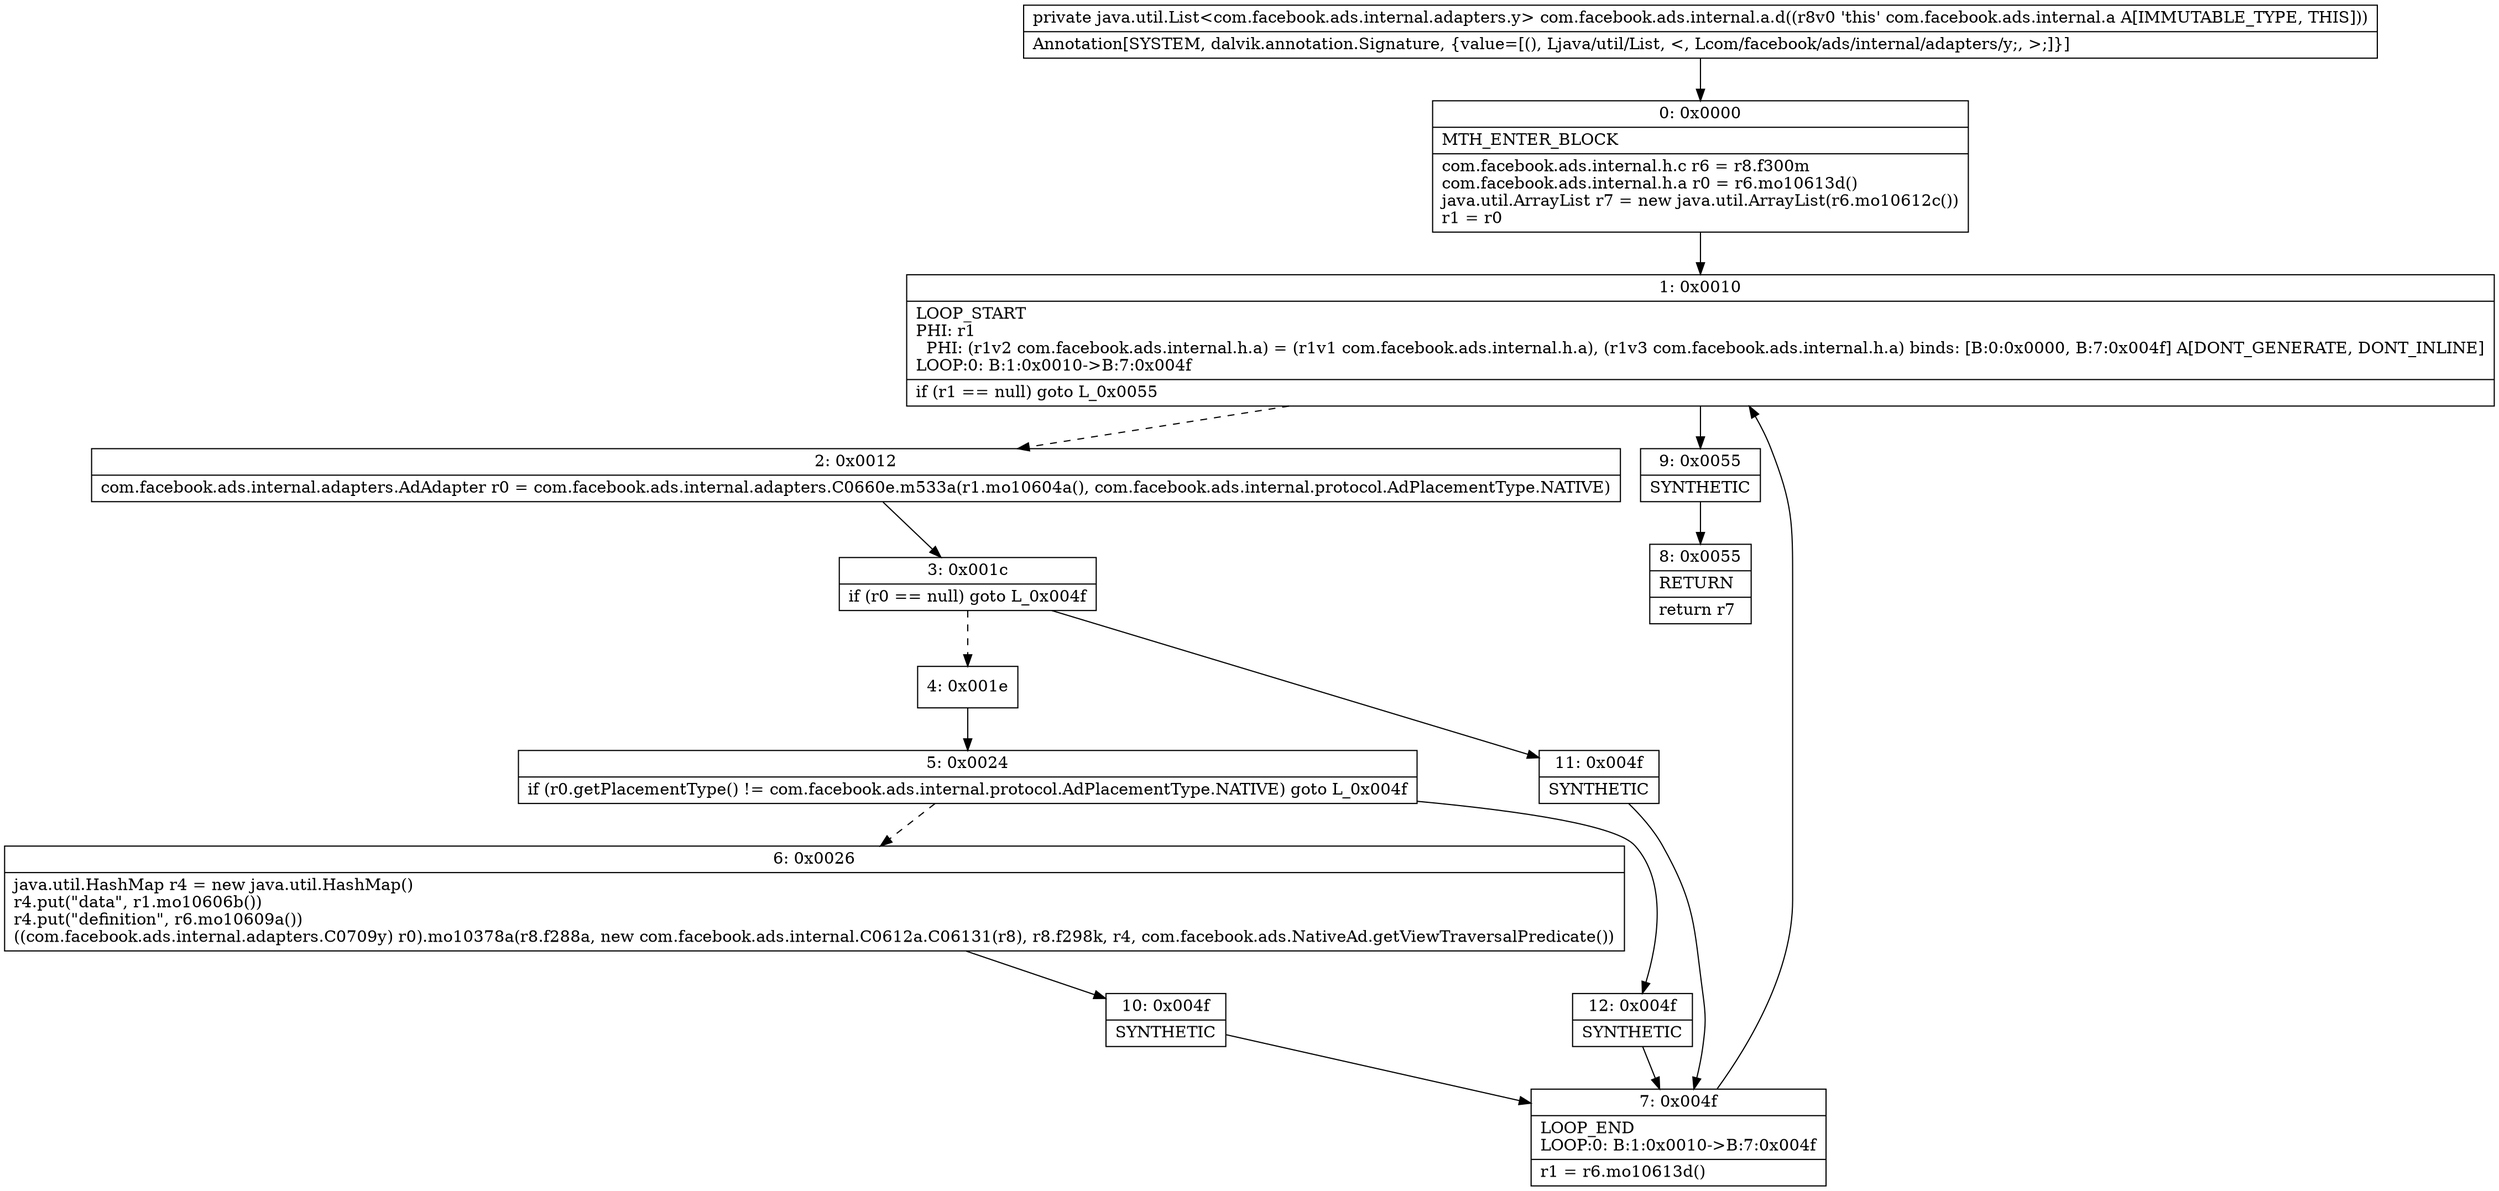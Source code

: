 digraph "CFG forcom.facebook.ads.internal.a.d()Ljava\/util\/List;" {
Node_0 [shape=record,label="{0\:\ 0x0000|MTH_ENTER_BLOCK\l|com.facebook.ads.internal.h.c r6 = r8.f300m\lcom.facebook.ads.internal.h.a r0 = r6.mo10613d()\ljava.util.ArrayList r7 = new java.util.ArrayList(r6.mo10612c())\lr1 = r0\l}"];
Node_1 [shape=record,label="{1\:\ 0x0010|LOOP_START\lPHI: r1 \l  PHI: (r1v2 com.facebook.ads.internal.h.a) = (r1v1 com.facebook.ads.internal.h.a), (r1v3 com.facebook.ads.internal.h.a) binds: [B:0:0x0000, B:7:0x004f] A[DONT_GENERATE, DONT_INLINE]\lLOOP:0: B:1:0x0010\-\>B:7:0x004f\l|if (r1 == null) goto L_0x0055\l}"];
Node_2 [shape=record,label="{2\:\ 0x0012|com.facebook.ads.internal.adapters.AdAdapter r0 = com.facebook.ads.internal.adapters.C0660e.m533a(r1.mo10604a(), com.facebook.ads.internal.protocol.AdPlacementType.NATIVE)\l}"];
Node_3 [shape=record,label="{3\:\ 0x001c|if (r0 == null) goto L_0x004f\l}"];
Node_4 [shape=record,label="{4\:\ 0x001e}"];
Node_5 [shape=record,label="{5\:\ 0x0024|if (r0.getPlacementType() != com.facebook.ads.internal.protocol.AdPlacementType.NATIVE) goto L_0x004f\l}"];
Node_6 [shape=record,label="{6\:\ 0x0026|java.util.HashMap r4 = new java.util.HashMap()\lr4.put(\"data\", r1.mo10606b())\lr4.put(\"definition\", r6.mo10609a())\l((com.facebook.ads.internal.adapters.C0709y) r0).mo10378a(r8.f288a, new com.facebook.ads.internal.C0612a.C06131(r8), r8.f298k, r4, com.facebook.ads.NativeAd.getViewTraversalPredicate())\l}"];
Node_7 [shape=record,label="{7\:\ 0x004f|LOOP_END\lLOOP:0: B:1:0x0010\-\>B:7:0x004f\l|r1 = r6.mo10613d()\l}"];
Node_8 [shape=record,label="{8\:\ 0x0055|RETURN\l|return r7\l}"];
Node_9 [shape=record,label="{9\:\ 0x0055|SYNTHETIC\l}"];
Node_10 [shape=record,label="{10\:\ 0x004f|SYNTHETIC\l}"];
Node_11 [shape=record,label="{11\:\ 0x004f|SYNTHETIC\l}"];
Node_12 [shape=record,label="{12\:\ 0x004f|SYNTHETIC\l}"];
MethodNode[shape=record,label="{private java.util.List\<com.facebook.ads.internal.adapters.y\> com.facebook.ads.internal.a.d((r8v0 'this' com.facebook.ads.internal.a A[IMMUTABLE_TYPE, THIS]))  | Annotation[SYSTEM, dalvik.annotation.Signature, \{value=[(), Ljava\/util\/List, \<, Lcom\/facebook\/ads\/internal\/adapters\/y;, \>;]\}]\l}"];
MethodNode -> Node_0;
Node_0 -> Node_1;
Node_1 -> Node_2[style=dashed];
Node_1 -> Node_9;
Node_2 -> Node_3;
Node_3 -> Node_4[style=dashed];
Node_3 -> Node_11;
Node_4 -> Node_5;
Node_5 -> Node_6[style=dashed];
Node_5 -> Node_12;
Node_6 -> Node_10;
Node_7 -> Node_1;
Node_9 -> Node_8;
Node_10 -> Node_7;
Node_11 -> Node_7;
Node_12 -> Node_7;
}

